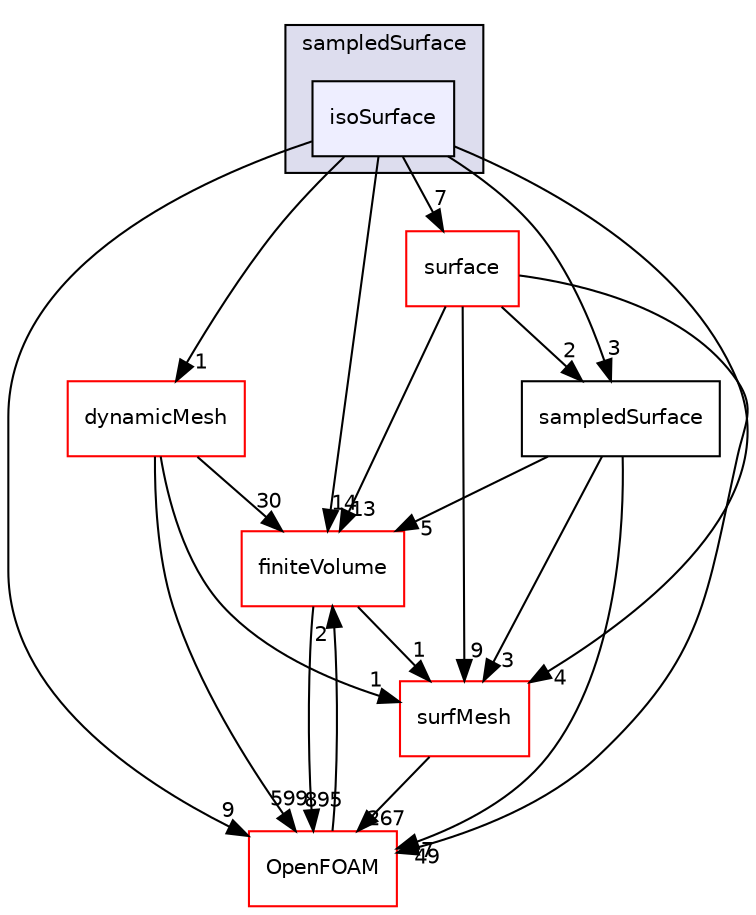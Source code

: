 digraph "src/sampling/sampledSurface/isoSurface" {
  bgcolor=transparent;
  compound=true
  node [ fontsize="10", fontname="Helvetica"];
  edge [ labelfontsize="10", labelfontname="Helvetica"];
  subgraph clusterdir_daf57321dd7c30092fd489dbb1aa8219 {
    graph [ bgcolor="#ddddee", pencolor="black", label="sampledSurface" fontname="Helvetica", fontsize="10", URL="dir_daf57321dd7c30092fd489dbb1aa8219.html"]
  dir_c8a62322370ef6340e4f95b061ece7b0 [shape=box, label="isoSurface", style="filled", fillcolor="#eeeeff", pencolor="black", URL="dir_c8a62322370ef6340e4f95b061ece7b0.html"];
  }
  dir_9bd15774b555cf7259a6fa18f99fe99b [shape=box label="finiteVolume" color="red" URL="dir_9bd15774b555cf7259a6fa18f99fe99b.html"];
  dir_0a88fe22feb23ce5f078a04a1df67721 [shape=box label="surfMesh" color="red" URL="dir_0a88fe22feb23ce5f078a04a1df67721.html"];
  dir_d52de1bc4d4115df4cf40033a334db55 [shape=box label="sampledSurface" URL="dir_d52de1bc4d4115df4cf40033a334db55.html"];
  dir_63742796c427c97a292c80f7db71da36 [shape=box label="dynamicMesh" color="red" URL="dir_63742796c427c97a292c80f7db71da36.html"];
  dir_e1701b8b608069e995cfd3c25d5e4969 [shape=box label="surface" color="red" URL="dir_e1701b8b608069e995cfd3c25d5e4969.html"];
  dir_c5473ff19b20e6ec4dfe5c310b3778a8 [shape=box label="OpenFOAM" color="red" URL="dir_c5473ff19b20e6ec4dfe5c310b3778a8.html"];
  dir_9bd15774b555cf7259a6fa18f99fe99b->dir_0a88fe22feb23ce5f078a04a1df67721 [headlabel="1", labeldistance=1.5 headhref="dir_000814_003623.html"];
  dir_9bd15774b555cf7259a6fa18f99fe99b->dir_c5473ff19b20e6ec4dfe5c310b3778a8 [headlabel="895", labeldistance=1.5 headhref="dir_000814_002151.html"];
  dir_0a88fe22feb23ce5f078a04a1df67721->dir_c5473ff19b20e6ec4dfe5c310b3778a8 [headlabel="267", labeldistance=1.5 headhref="dir_003623_002151.html"];
  dir_c8a62322370ef6340e4f95b061ece7b0->dir_9bd15774b555cf7259a6fa18f99fe99b [headlabel="14", labeldistance=1.5 headhref="dir_003580_000814.html"];
  dir_c8a62322370ef6340e4f95b061ece7b0->dir_0a88fe22feb23ce5f078a04a1df67721 [headlabel="4", labeldistance=1.5 headhref="dir_003580_003623.html"];
  dir_c8a62322370ef6340e4f95b061ece7b0->dir_d52de1bc4d4115df4cf40033a334db55 [headlabel="3", labeldistance=1.5 headhref="dir_003580_003589.html"];
  dir_c8a62322370ef6340e4f95b061ece7b0->dir_63742796c427c97a292c80f7db71da36 [headlabel="1", labeldistance=1.5 headhref="dir_003580_000588.html"];
  dir_c8a62322370ef6340e4f95b061ece7b0->dir_e1701b8b608069e995cfd3c25d5e4969 [headlabel="7", labeldistance=1.5 headhref="dir_003580_003594.html"];
  dir_c8a62322370ef6340e4f95b061ece7b0->dir_c5473ff19b20e6ec4dfe5c310b3778a8 [headlabel="9", labeldistance=1.5 headhref="dir_003580_002151.html"];
  dir_d52de1bc4d4115df4cf40033a334db55->dir_9bd15774b555cf7259a6fa18f99fe99b [headlabel="5", labeldistance=1.5 headhref="dir_003589_000814.html"];
  dir_d52de1bc4d4115df4cf40033a334db55->dir_0a88fe22feb23ce5f078a04a1df67721 [headlabel="3", labeldistance=1.5 headhref="dir_003589_003623.html"];
  dir_d52de1bc4d4115df4cf40033a334db55->dir_c5473ff19b20e6ec4dfe5c310b3778a8 [headlabel="7", labeldistance=1.5 headhref="dir_003589_002151.html"];
  dir_63742796c427c97a292c80f7db71da36->dir_9bd15774b555cf7259a6fa18f99fe99b [headlabel="30", labeldistance=1.5 headhref="dir_000588_000814.html"];
  dir_63742796c427c97a292c80f7db71da36->dir_0a88fe22feb23ce5f078a04a1df67721 [headlabel="1", labeldistance=1.5 headhref="dir_000588_003623.html"];
  dir_63742796c427c97a292c80f7db71da36->dir_c5473ff19b20e6ec4dfe5c310b3778a8 [headlabel="599", labeldistance=1.5 headhref="dir_000588_002151.html"];
  dir_e1701b8b608069e995cfd3c25d5e4969->dir_9bd15774b555cf7259a6fa18f99fe99b [headlabel="13", labeldistance=1.5 headhref="dir_003594_000814.html"];
  dir_e1701b8b608069e995cfd3c25d5e4969->dir_0a88fe22feb23ce5f078a04a1df67721 [headlabel="9", labeldistance=1.5 headhref="dir_003594_003623.html"];
  dir_e1701b8b608069e995cfd3c25d5e4969->dir_d52de1bc4d4115df4cf40033a334db55 [headlabel="2", labeldistance=1.5 headhref="dir_003594_003589.html"];
  dir_e1701b8b608069e995cfd3c25d5e4969->dir_c5473ff19b20e6ec4dfe5c310b3778a8 [headlabel="49", labeldistance=1.5 headhref="dir_003594_002151.html"];
  dir_c5473ff19b20e6ec4dfe5c310b3778a8->dir_9bd15774b555cf7259a6fa18f99fe99b [headlabel="2", labeldistance=1.5 headhref="dir_002151_000814.html"];
}
